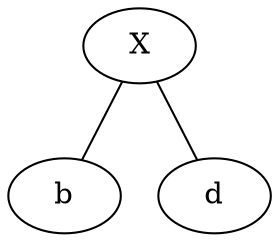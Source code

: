 graph R {
    r1 [label = "X"];
    r2 [label = "b"];
    r3 [label = "d"];
    r1 -- r2;
    r1 -- r3;
}

